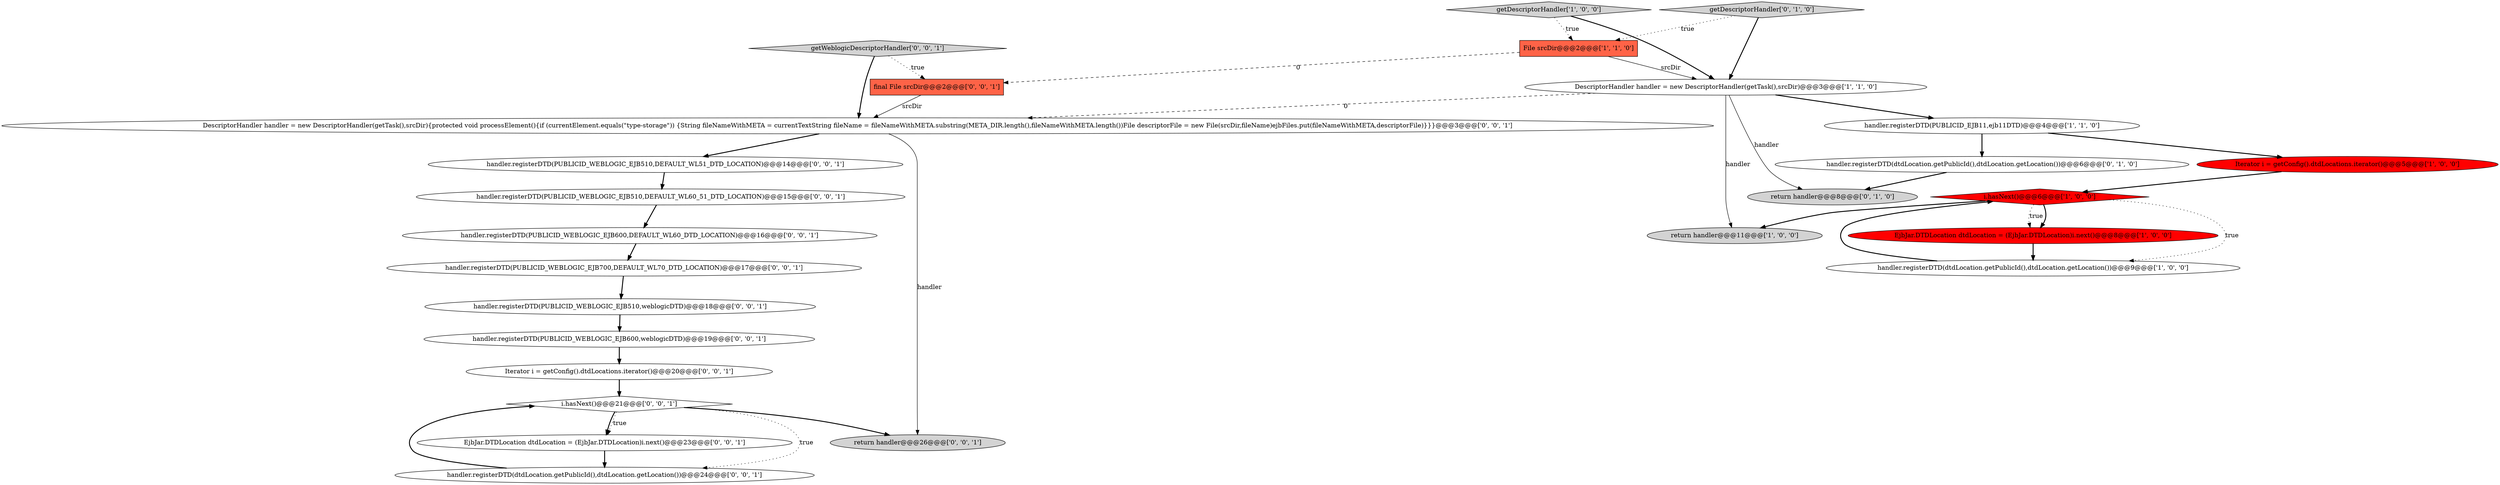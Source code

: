 digraph {
2 [style = filled, label = "getDescriptorHandler['1', '0', '0']", fillcolor = lightgray, shape = diamond image = "AAA0AAABBB1BBB"];
1 [style = filled, label = "handler.registerDTD(PUBLICID_EJB11,ejb11DTD)@@@4@@@['1', '1', '0']", fillcolor = white, shape = ellipse image = "AAA0AAABBB1BBB"];
24 [style = filled, label = "handler.registerDTD(PUBLICID_WEBLOGIC_EJB600,DEFAULT_WL60_DTD_LOCATION)@@@16@@@['0', '0', '1']", fillcolor = white, shape = ellipse image = "AAA0AAABBB3BBB"];
17 [style = filled, label = "handler.registerDTD(PUBLICID_WEBLOGIC_EJB510,DEFAULT_WL60_51_DTD_LOCATION)@@@15@@@['0', '0', '1']", fillcolor = white, shape = ellipse image = "AAA0AAABBB3BBB"];
23 [style = filled, label = "handler.registerDTD(PUBLICID_WEBLOGIC_EJB510,weblogicDTD)@@@18@@@['0', '0', '1']", fillcolor = white, shape = ellipse image = "AAA0AAABBB3BBB"];
7 [style = filled, label = "handler.registerDTD(dtdLocation.getPublicId(),dtdLocation.getLocation())@@@9@@@['1', '0', '0']", fillcolor = white, shape = ellipse image = "AAA0AAABBB1BBB"];
4 [style = filled, label = "Iterator i = getConfig().dtdLocations.iterator()@@@5@@@['1', '0', '0']", fillcolor = red, shape = ellipse image = "AAA1AAABBB1BBB"];
3 [style = filled, label = "return handler@@@11@@@['1', '0', '0']", fillcolor = lightgray, shape = ellipse image = "AAA0AAABBB1BBB"];
10 [style = filled, label = "handler.registerDTD(dtdLocation.getPublicId(),dtdLocation.getLocation())@@@6@@@['0', '1', '0']", fillcolor = white, shape = ellipse image = "AAA0AAABBB2BBB"];
13 [style = filled, label = "Iterator i = getConfig().dtdLocations.iterator()@@@20@@@['0', '0', '1']", fillcolor = white, shape = ellipse image = "AAA0AAABBB3BBB"];
0 [style = filled, label = "EjbJar.DTDLocation dtdLocation = (EjbJar.DTDLocation)i.next()@@@8@@@['1', '0', '0']", fillcolor = red, shape = ellipse image = "AAA1AAABBB1BBB"];
12 [style = filled, label = "handler.registerDTD(PUBLICID_WEBLOGIC_EJB510,DEFAULT_WL51_DTD_LOCATION)@@@14@@@['0', '0', '1']", fillcolor = white, shape = ellipse image = "AAA0AAABBB3BBB"];
14 [style = filled, label = "getWeblogicDescriptorHandler['0', '0', '1']", fillcolor = lightgray, shape = diamond image = "AAA0AAABBB3BBB"];
15 [style = filled, label = "handler.registerDTD(PUBLICID_WEBLOGIC_EJB600,weblogicDTD)@@@19@@@['0', '0', '1']", fillcolor = white, shape = ellipse image = "AAA0AAABBB3BBB"];
8 [style = filled, label = "File srcDir@@@2@@@['1', '1', '0']", fillcolor = tomato, shape = box image = "AAA0AAABBB1BBB"];
9 [style = filled, label = "return handler@@@8@@@['0', '1', '0']", fillcolor = lightgray, shape = ellipse image = "AAA0AAABBB2BBB"];
20 [style = filled, label = "handler.registerDTD(PUBLICID_WEBLOGIC_EJB700,DEFAULT_WL70_DTD_LOCATION)@@@17@@@['0', '0', '1']", fillcolor = white, shape = ellipse image = "AAA0AAABBB3BBB"];
6 [style = filled, label = "i.hasNext()@@@6@@@['1', '0', '0']", fillcolor = red, shape = diamond image = "AAA1AAABBB1BBB"];
21 [style = filled, label = "DescriptorHandler handler = new DescriptorHandler(getTask(),srcDir){protected void processElement(){if (currentElement.equals(\"type-storage\")) {String fileNameWithMETA = currentTextString fileName = fileNameWithMETA.substring(META_DIR.length(),fileNameWithMETA.length())File descriptorFile = new File(srcDir,fileName)ejbFiles.put(fileNameWithMETA,descriptorFile)}}}@@@3@@@['0', '0', '1']", fillcolor = white, shape = ellipse image = "AAA0AAABBB3BBB"];
22 [style = filled, label = "return handler@@@26@@@['0', '0', '1']", fillcolor = lightgray, shape = ellipse image = "AAA0AAABBB3BBB"];
25 [style = filled, label = "handler.registerDTD(dtdLocation.getPublicId(),dtdLocation.getLocation())@@@24@@@['0', '0', '1']", fillcolor = white, shape = ellipse image = "AAA0AAABBB3BBB"];
19 [style = filled, label = "i.hasNext()@@@21@@@['0', '0', '1']", fillcolor = white, shape = diamond image = "AAA0AAABBB3BBB"];
16 [style = filled, label = "final File srcDir@@@2@@@['0', '0', '1']", fillcolor = tomato, shape = box image = "AAA0AAABBB3BBB"];
11 [style = filled, label = "getDescriptorHandler['0', '1', '0']", fillcolor = lightgray, shape = diamond image = "AAA0AAABBB2BBB"];
5 [style = filled, label = "DescriptorHandler handler = new DescriptorHandler(getTask(),srcDir)@@@3@@@['1', '1', '0']", fillcolor = white, shape = ellipse image = "AAA0AAABBB1BBB"];
18 [style = filled, label = "EjbJar.DTDLocation dtdLocation = (EjbJar.DTDLocation)i.next()@@@23@@@['0', '0', '1']", fillcolor = white, shape = ellipse image = "AAA0AAABBB3BBB"];
8->5 [style = solid, label="srcDir"];
6->3 [style = bold, label=""];
1->4 [style = bold, label=""];
19->25 [style = dotted, label="true"];
15->13 [style = bold, label=""];
19->18 [style = bold, label=""];
8->16 [style = dashed, label="0"];
21->22 [style = solid, label="handler"];
4->6 [style = bold, label=""];
12->17 [style = bold, label=""];
23->15 [style = bold, label=""];
19->18 [style = dotted, label="true"];
6->0 [style = bold, label=""];
5->3 [style = solid, label="handler"];
0->7 [style = bold, label=""];
21->12 [style = bold, label=""];
24->20 [style = bold, label=""];
14->16 [style = dotted, label="true"];
5->1 [style = bold, label=""];
11->5 [style = bold, label=""];
13->19 [style = bold, label=""];
17->24 [style = bold, label=""];
20->23 [style = bold, label=""];
7->6 [style = bold, label=""];
25->19 [style = bold, label=""];
16->21 [style = solid, label="srcDir"];
18->25 [style = bold, label=""];
6->7 [style = dotted, label="true"];
5->21 [style = dashed, label="0"];
5->9 [style = solid, label="handler"];
11->8 [style = dotted, label="true"];
10->9 [style = bold, label=""];
6->0 [style = dotted, label="true"];
1->10 [style = bold, label=""];
19->22 [style = bold, label=""];
14->21 [style = bold, label=""];
2->8 [style = dotted, label="true"];
2->5 [style = bold, label=""];
}
